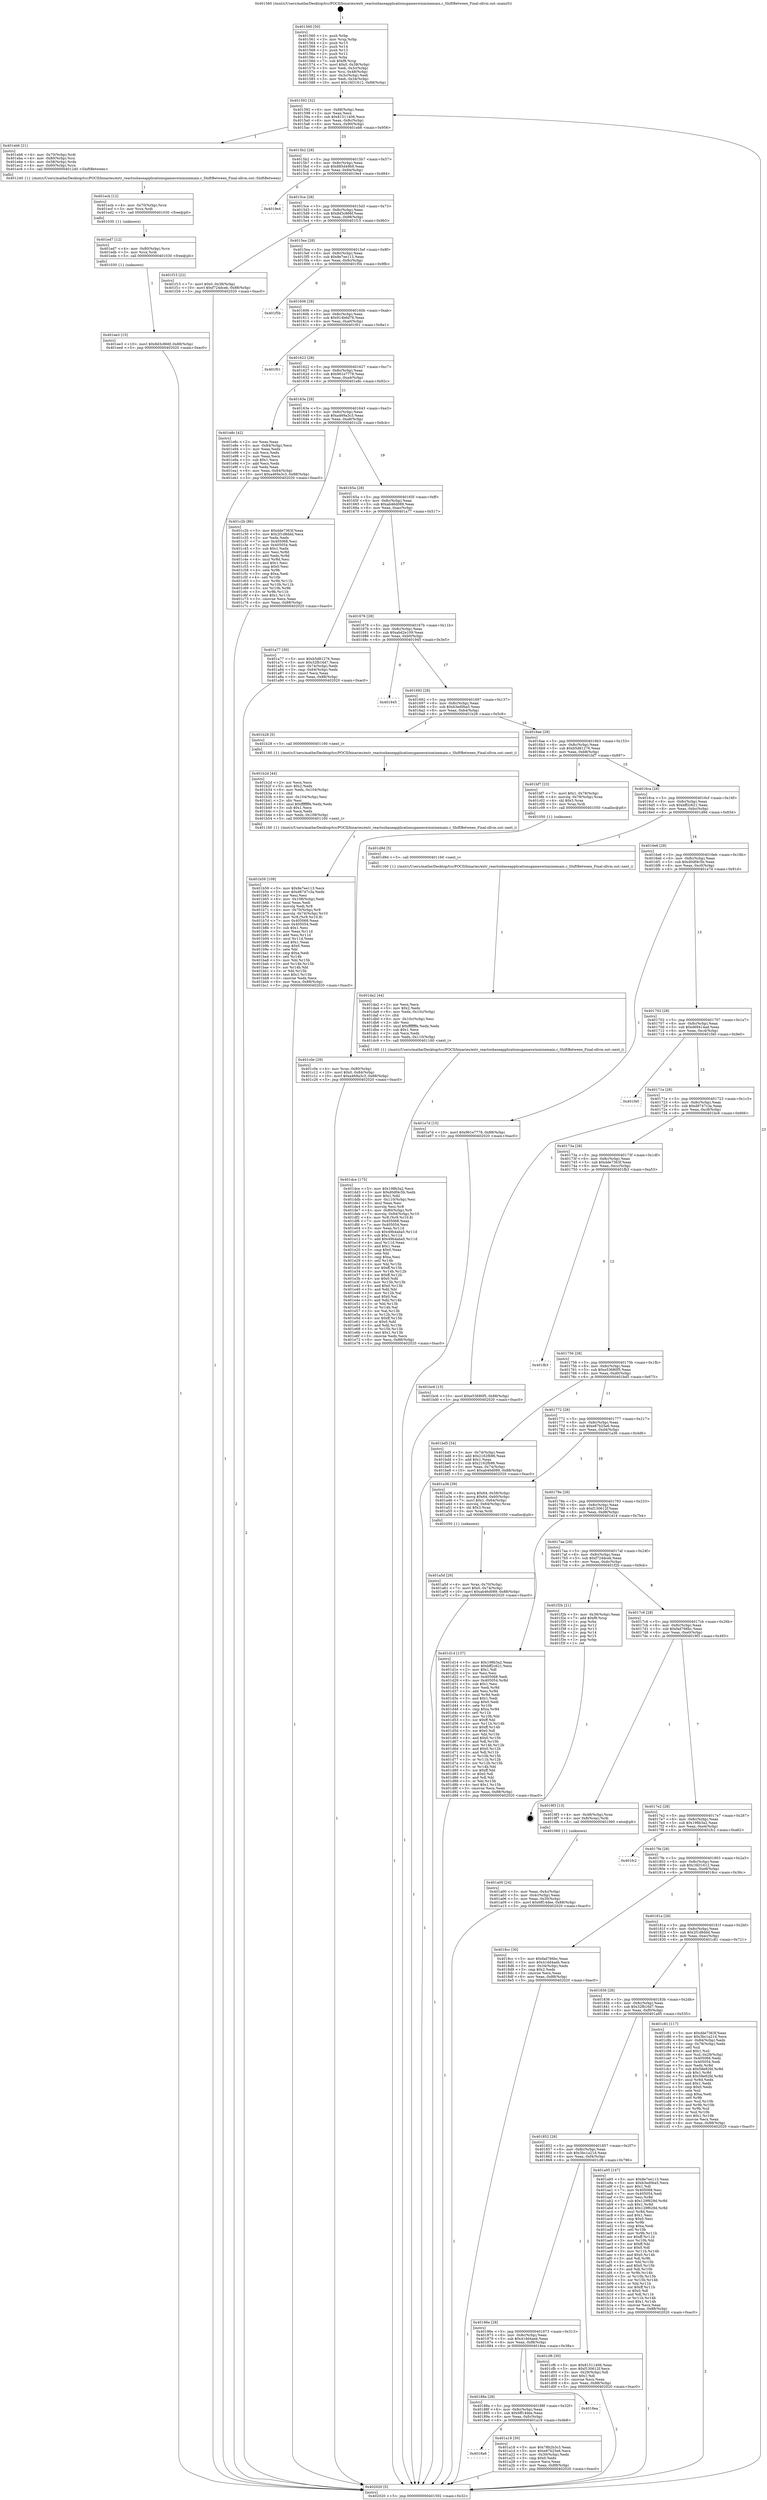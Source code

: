 digraph "0x401560" {
  label = "0x401560 (/mnt/c/Users/mathe/Desktop/tcc/POCII/binaries/extr_reactosbaseapplicationsgameswinminemain.c_ShiftBetween_Final-ollvm.out::main(0))"
  labelloc = "t"
  node[shape=record]

  Entry [label="",width=0.3,height=0.3,shape=circle,fillcolor=black,style=filled]
  "0x401592" [label="{
     0x401592 [32]\l
     | [instrs]\l
     &nbsp;&nbsp;0x401592 \<+6\>: mov -0x88(%rbp),%eax\l
     &nbsp;&nbsp;0x401598 \<+2\>: mov %eax,%ecx\l
     &nbsp;&nbsp;0x40159a \<+6\>: sub $0x81511406,%ecx\l
     &nbsp;&nbsp;0x4015a0 \<+6\>: mov %eax,-0x8c(%rbp)\l
     &nbsp;&nbsp;0x4015a6 \<+6\>: mov %ecx,-0x90(%rbp)\l
     &nbsp;&nbsp;0x4015ac \<+6\>: je 0000000000401eb6 \<main+0x956\>\l
  }"]
  "0x401eb6" [label="{
     0x401eb6 [21]\l
     | [instrs]\l
     &nbsp;&nbsp;0x401eb6 \<+4\>: mov -0x70(%rbp),%rdi\l
     &nbsp;&nbsp;0x401eba \<+4\>: mov -0x80(%rbp),%rsi\l
     &nbsp;&nbsp;0x401ebe \<+4\>: mov -0x58(%rbp),%rdx\l
     &nbsp;&nbsp;0x401ec2 \<+4\>: mov -0x60(%rbp),%rcx\l
     &nbsp;&nbsp;0x401ec6 \<+5\>: call 0000000000401240 \<ShiftBetween\>\l
     | [calls]\l
     &nbsp;&nbsp;0x401240 \{1\} (/mnt/c/Users/mathe/Desktop/tcc/POCII/binaries/extr_reactosbaseapplicationsgameswinminemain.c_ShiftBetween_Final-ollvm.out::ShiftBetween)\l
  }"]
  "0x4015b2" [label="{
     0x4015b2 [28]\l
     | [instrs]\l
     &nbsp;&nbsp;0x4015b2 \<+5\>: jmp 00000000004015b7 \<main+0x57\>\l
     &nbsp;&nbsp;0x4015b7 \<+6\>: mov -0x8c(%rbp),%eax\l
     &nbsp;&nbsp;0x4015bd \<+5\>: sub $0x885d49b9,%eax\l
     &nbsp;&nbsp;0x4015c2 \<+6\>: mov %eax,-0x94(%rbp)\l
     &nbsp;&nbsp;0x4015c8 \<+6\>: je 00000000004019e4 \<main+0x484\>\l
  }"]
  Exit [label="",width=0.3,height=0.3,shape=circle,fillcolor=black,style=filled,peripheries=2]
  "0x4019e4" [label="{
     0x4019e4\l
  }", style=dashed]
  "0x4015ce" [label="{
     0x4015ce [28]\l
     | [instrs]\l
     &nbsp;&nbsp;0x4015ce \<+5\>: jmp 00000000004015d3 \<main+0x73\>\l
     &nbsp;&nbsp;0x4015d3 \<+6\>: mov -0x8c(%rbp),%eax\l
     &nbsp;&nbsp;0x4015d9 \<+5\>: sub $0x8d3c866f,%eax\l
     &nbsp;&nbsp;0x4015de \<+6\>: mov %eax,-0x98(%rbp)\l
     &nbsp;&nbsp;0x4015e4 \<+6\>: je 0000000000401f15 \<main+0x9b5\>\l
  }"]
  "0x401ee3" [label="{
     0x401ee3 [15]\l
     | [instrs]\l
     &nbsp;&nbsp;0x401ee3 \<+10\>: movl $0x8d3c866f,-0x88(%rbp)\l
     &nbsp;&nbsp;0x401eed \<+5\>: jmp 0000000000402020 \<main+0xac0\>\l
  }"]
  "0x401f15" [label="{
     0x401f15 [22]\l
     | [instrs]\l
     &nbsp;&nbsp;0x401f15 \<+7\>: movl $0x0,-0x38(%rbp)\l
     &nbsp;&nbsp;0x401f1c \<+10\>: movl $0xf724dceb,-0x88(%rbp)\l
     &nbsp;&nbsp;0x401f26 \<+5\>: jmp 0000000000402020 \<main+0xac0\>\l
  }"]
  "0x4015ea" [label="{
     0x4015ea [28]\l
     | [instrs]\l
     &nbsp;&nbsp;0x4015ea \<+5\>: jmp 00000000004015ef \<main+0x8f\>\l
     &nbsp;&nbsp;0x4015ef \<+6\>: mov -0x8c(%rbp),%eax\l
     &nbsp;&nbsp;0x4015f5 \<+5\>: sub $0x8e7ee113,%eax\l
     &nbsp;&nbsp;0x4015fa \<+6\>: mov %eax,-0x9c(%rbp)\l
     &nbsp;&nbsp;0x401600 \<+6\>: je 0000000000401f5b \<main+0x9fb\>\l
  }"]
  "0x401ed7" [label="{
     0x401ed7 [12]\l
     | [instrs]\l
     &nbsp;&nbsp;0x401ed7 \<+4\>: mov -0x80(%rbp),%rcx\l
     &nbsp;&nbsp;0x401edb \<+3\>: mov %rcx,%rdi\l
     &nbsp;&nbsp;0x401ede \<+5\>: call 0000000000401030 \<free@plt\>\l
     | [calls]\l
     &nbsp;&nbsp;0x401030 \{1\} (unknown)\l
  }"]
  "0x401f5b" [label="{
     0x401f5b\l
  }", style=dashed]
  "0x401606" [label="{
     0x401606 [28]\l
     | [instrs]\l
     &nbsp;&nbsp;0x401606 \<+5\>: jmp 000000000040160b \<main+0xab\>\l
     &nbsp;&nbsp;0x40160b \<+6\>: mov -0x8c(%rbp),%eax\l
     &nbsp;&nbsp;0x401611 \<+5\>: sub $0x914b6d76,%eax\l
     &nbsp;&nbsp;0x401616 \<+6\>: mov %eax,-0xa0(%rbp)\l
     &nbsp;&nbsp;0x40161c \<+6\>: je 0000000000401f01 \<main+0x9a1\>\l
  }"]
  "0x401ecb" [label="{
     0x401ecb [12]\l
     | [instrs]\l
     &nbsp;&nbsp;0x401ecb \<+4\>: mov -0x70(%rbp),%rcx\l
     &nbsp;&nbsp;0x401ecf \<+3\>: mov %rcx,%rdi\l
     &nbsp;&nbsp;0x401ed2 \<+5\>: call 0000000000401030 \<free@plt\>\l
     | [calls]\l
     &nbsp;&nbsp;0x401030 \{1\} (unknown)\l
  }"]
  "0x401f01" [label="{
     0x401f01\l
  }", style=dashed]
  "0x401622" [label="{
     0x401622 [28]\l
     | [instrs]\l
     &nbsp;&nbsp;0x401622 \<+5\>: jmp 0000000000401627 \<main+0xc7\>\l
     &nbsp;&nbsp;0x401627 \<+6\>: mov -0x8c(%rbp),%eax\l
     &nbsp;&nbsp;0x40162d \<+5\>: sub $0x961e7778,%eax\l
     &nbsp;&nbsp;0x401632 \<+6\>: mov %eax,-0xa4(%rbp)\l
     &nbsp;&nbsp;0x401638 \<+6\>: je 0000000000401e8c \<main+0x92c\>\l
  }"]
  "0x401dce" [label="{
     0x401dce [175]\l
     | [instrs]\l
     &nbsp;&nbsp;0x401dce \<+5\>: mov $0x198b3a2,%ecx\l
     &nbsp;&nbsp;0x401dd3 \<+5\>: mov $0xd0df4c5b,%edx\l
     &nbsp;&nbsp;0x401dd8 \<+3\>: mov $0x1,%dil\l
     &nbsp;&nbsp;0x401ddb \<+6\>: mov -0x110(%rbp),%esi\l
     &nbsp;&nbsp;0x401de1 \<+3\>: imul %eax,%esi\l
     &nbsp;&nbsp;0x401de4 \<+3\>: movslq %esi,%r8\l
     &nbsp;&nbsp;0x401de7 \<+4\>: mov -0x80(%rbp),%r9\l
     &nbsp;&nbsp;0x401deb \<+7\>: movslq -0x84(%rbp),%r10\l
     &nbsp;&nbsp;0x401df2 \<+4\>: mov %r8,(%r9,%r10,8)\l
     &nbsp;&nbsp;0x401df6 \<+7\>: mov 0x405068,%eax\l
     &nbsp;&nbsp;0x401dfd \<+7\>: mov 0x405054,%esi\l
     &nbsp;&nbsp;0x401e04 \<+3\>: mov %eax,%r11d\l
     &nbsp;&nbsp;0x401e07 \<+7\>: sub $0x49b4aba5,%r11d\l
     &nbsp;&nbsp;0x401e0e \<+4\>: sub $0x1,%r11d\l
     &nbsp;&nbsp;0x401e12 \<+7\>: add $0x49b4aba5,%r11d\l
     &nbsp;&nbsp;0x401e19 \<+4\>: imul %r11d,%eax\l
     &nbsp;&nbsp;0x401e1d \<+3\>: and $0x1,%eax\l
     &nbsp;&nbsp;0x401e20 \<+3\>: cmp $0x0,%eax\l
     &nbsp;&nbsp;0x401e23 \<+3\>: sete %bl\l
     &nbsp;&nbsp;0x401e26 \<+3\>: cmp $0xa,%esi\l
     &nbsp;&nbsp;0x401e29 \<+4\>: setl %r14b\l
     &nbsp;&nbsp;0x401e2d \<+3\>: mov %bl,%r15b\l
     &nbsp;&nbsp;0x401e30 \<+4\>: xor $0xff,%r15b\l
     &nbsp;&nbsp;0x401e34 \<+3\>: mov %r14b,%r12b\l
     &nbsp;&nbsp;0x401e37 \<+4\>: xor $0xff,%r12b\l
     &nbsp;&nbsp;0x401e3b \<+4\>: xor $0x0,%dil\l
     &nbsp;&nbsp;0x401e3f \<+3\>: mov %r15b,%r13b\l
     &nbsp;&nbsp;0x401e42 \<+4\>: and $0x0,%r13b\l
     &nbsp;&nbsp;0x401e46 \<+3\>: and %dil,%bl\l
     &nbsp;&nbsp;0x401e49 \<+3\>: mov %r12b,%al\l
     &nbsp;&nbsp;0x401e4c \<+2\>: and $0x0,%al\l
     &nbsp;&nbsp;0x401e4e \<+3\>: and %dil,%r14b\l
     &nbsp;&nbsp;0x401e51 \<+3\>: or %bl,%r13b\l
     &nbsp;&nbsp;0x401e54 \<+3\>: or %r14b,%al\l
     &nbsp;&nbsp;0x401e57 \<+3\>: xor %al,%r13b\l
     &nbsp;&nbsp;0x401e5a \<+3\>: or %r12b,%r15b\l
     &nbsp;&nbsp;0x401e5d \<+4\>: xor $0xff,%r15b\l
     &nbsp;&nbsp;0x401e61 \<+4\>: or $0x0,%dil\l
     &nbsp;&nbsp;0x401e65 \<+3\>: and %dil,%r15b\l
     &nbsp;&nbsp;0x401e68 \<+3\>: or %r15b,%r13b\l
     &nbsp;&nbsp;0x401e6b \<+4\>: test $0x1,%r13b\l
     &nbsp;&nbsp;0x401e6f \<+3\>: cmovne %edx,%ecx\l
     &nbsp;&nbsp;0x401e72 \<+6\>: mov %ecx,-0x88(%rbp)\l
     &nbsp;&nbsp;0x401e78 \<+5\>: jmp 0000000000402020 \<main+0xac0\>\l
  }"]
  "0x401e8c" [label="{
     0x401e8c [42]\l
     | [instrs]\l
     &nbsp;&nbsp;0x401e8c \<+2\>: xor %eax,%eax\l
     &nbsp;&nbsp;0x401e8e \<+6\>: mov -0x84(%rbp),%ecx\l
     &nbsp;&nbsp;0x401e94 \<+2\>: mov %eax,%edx\l
     &nbsp;&nbsp;0x401e96 \<+2\>: sub %ecx,%edx\l
     &nbsp;&nbsp;0x401e98 \<+2\>: mov %eax,%ecx\l
     &nbsp;&nbsp;0x401e9a \<+3\>: sub $0x1,%ecx\l
     &nbsp;&nbsp;0x401e9d \<+2\>: add %ecx,%edx\l
     &nbsp;&nbsp;0x401e9f \<+2\>: sub %edx,%eax\l
     &nbsp;&nbsp;0x401ea1 \<+6\>: mov %eax,-0x84(%rbp)\l
     &nbsp;&nbsp;0x401ea7 \<+10\>: movl $0xa469a3c3,-0x88(%rbp)\l
     &nbsp;&nbsp;0x401eb1 \<+5\>: jmp 0000000000402020 \<main+0xac0\>\l
  }"]
  "0x40163e" [label="{
     0x40163e [28]\l
     | [instrs]\l
     &nbsp;&nbsp;0x40163e \<+5\>: jmp 0000000000401643 \<main+0xe3\>\l
     &nbsp;&nbsp;0x401643 \<+6\>: mov -0x8c(%rbp),%eax\l
     &nbsp;&nbsp;0x401649 \<+5\>: sub $0xa469a3c3,%eax\l
     &nbsp;&nbsp;0x40164e \<+6\>: mov %eax,-0xa8(%rbp)\l
     &nbsp;&nbsp;0x401654 \<+6\>: je 0000000000401c2b \<main+0x6cb\>\l
  }"]
  "0x401da2" [label="{
     0x401da2 [44]\l
     | [instrs]\l
     &nbsp;&nbsp;0x401da2 \<+2\>: xor %ecx,%ecx\l
     &nbsp;&nbsp;0x401da4 \<+5\>: mov $0x2,%edx\l
     &nbsp;&nbsp;0x401da9 \<+6\>: mov %edx,-0x10c(%rbp)\l
     &nbsp;&nbsp;0x401daf \<+1\>: cltd\l
     &nbsp;&nbsp;0x401db0 \<+6\>: mov -0x10c(%rbp),%esi\l
     &nbsp;&nbsp;0x401db6 \<+2\>: idiv %esi\l
     &nbsp;&nbsp;0x401db8 \<+6\>: imul $0xfffffffe,%edx,%edx\l
     &nbsp;&nbsp;0x401dbe \<+3\>: sub $0x1,%ecx\l
     &nbsp;&nbsp;0x401dc1 \<+2\>: sub %ecx,%edx\l
     &nbsp;&nbsp;0x401dc3 \<+6\>: mov %edx,-0x110(%rbp)\l
     &nbsp;&nbsp;0x401dc9 \<+5\>: call 0000000000401160 \<next_i\>\l
     | [calls]\l
     &nbsp;&nbsp;0x401160 \{1\} (/mnt/c/Users/mathe/Desktop/tcc/POCII/binaries/extr_reactosbaseapplicationsgameswinminemain.c_ShiftBetween_Final-ollvm.out::next_i)\l
  }"]
  "0x401c2b" [label="{
     0x401c2b [86]\l
     | [instrs]\l
     &nbsp;&nbsp;0x401c2b \<+5\>: mov $0xdde7363f,%eax\l
     &nbsp;&nbsp;0x401c30 \<+5\>: mov $0x2f1d8ddd,%ecx\l
     &nbsp;&nbsp;0x401c35 \<+2\>: xor %edx,%edx\l
     &nbsp;&nbsp;0x401c37 \<+7\>: mov 0x405068,%esi\l
     &nbsp;&nbsp;0x401c3e \<+7\>: mov 0x405054,%edi\l
     &nbsp;&nbsp;0x401c45 \<+3\>: sub $0x1,%edx\l
     &nbsp;&nbsp;0x401c48 \<+3\>: mov %esi,%r8d\l
     &nbsp;&nbsp;0x401c4b \<+3\>: add %edx,%r8d\l
     &nbsp;&nbsp;0x401c4e \<+4\>: imul %r8d,%esi\l
     &nbsp;&nbsp;0x401c52 \<+3\>: and $0x1,%esi\l
     &nbsp;&nbsp;0x401c55 \<+3\>: cmp $0x0,%esi\l
     &nbsp;&nbsp;0x401c58 \<+4\>: sete %r9b\l
     &nbsp;&nbsp;0x401c5c \<+3\>: cmp $0xa,%edi\l
     &nbsp;&nbsp;0x401c5f \<+4\>: setl %r10b\l
     &nbsp;&nbsp;0x401c63 \<+3\>: mov %r9b,%r11b\l
     &nbsp;&nbsp;0x401c66 \<+3\>: and %r10b,%r11b\l
     &nbsp;&nbsp;0x401c69 \<+3\>: xor %r10b,%r9b\l
     &nbsp;&nbsp;0x401c6c \<+3\>: or %r9b,%r11b\l
     &nbsp;&nbsp;0x401c6f \<+4\>: test $0x1,%r11b\l
     &nbsp;&nbsp;0x401c73 \<+3\>: cmovne %ecx,%eax\l
     &nbsp;&nbsp;0x401c76 \<+6\>: mov %eax,-0x88(%rbp)\l
     &nbsp;&nbsp;0x401c7c \<+5\>: jmp 0000000000402020 \<main+0xac0\>\l
  }"]
  "0x40165a" [label="{
     0x40165a [28]\l
     | [instrs]\l
     &nbsp;&nbsp;0x40165a \<+5\>: jmp 000000000040165f \<main+0xff\>\l
     &nbsp;&nbsp;0x40165f \<+6\>: mov -0x8c(%rbp),%eax\l
     &nbsp;&nbsp;0x401665 \<+5\>: sub $0xab46d089,%eax\l
     &nbsp;&nbsp;0x40166a \<+6\>: mov %eax,-0xac(%rbp)\l
     &nbsp;&nbsp;0x401670 \<+6\>: je 0000000000401a77 \<main+0x517\>\l
  }"]
  "0x401c0e" [label="{
     0x401c0e [29]\l
     | [instrs]\l
     &nbsp;&nbsp;0x401c0e \<+4\>: mov %rax,-0x80(%rbp)\l
     &nbsp;&nbsp;0x401c12 \<+10\>: movl $0x0,-0x84(%rbp)\l
     &nbsp;&nbsp;0x401c1c \<+10\>: movl $0xa469a3c3,-0x88(%rbp)\l
     &nbsp;&nbsp;0x401c26 \<+5\>: jmp 0000000000402020 \<main+0xac0\>\l
  }"]
  "0x401a77" [label="{
     0x401a77 [30]\l
     | [instrs]\l
     &nbsp;&nbsp;0x401a77 \<+5\>: mov $0xb5d81276,%eax\l
     &nbsp;&nbsp;0x401a7c \<+5\>: mov $0x32fb16d7,%ecx\l
     &nbsp;&nbsp;0x401a81 \<+3\>: mov -0x74(%rbp),%edx\l
     &nbsp;&nbsp;0x401a84 \<+3\>: cmp -0x64(%rbp),%edx\l
     &nbsp;&nbsp;0x401a87 \<+3\>: cmovl %ecx,%eax\l
     &nbsp;&nbsp;0x401a8a \<+6\>: mov %eax,-0x88(%rbp)\l
     &nbsp;&nbsp;0x401a90 \<+5\>: jmp 0000000000402020 \<main+0xac0\>\l
  }"]
  "0x401676" [label="{
     0x401676 [28]\l
     | [instrs]\l
     &nbsp;&nbsp;0x401676 \<+5\>: jmp 000000000040167b \<main+0x11b\>\l
     &nbsp;&nbsp;0x40167b \<+6\>: mov -0x8c(%rbp),%eax\l
     &nbsp;&nbsp;0x401681 \<+5\>: sub $0xabd2e109,%eax\l
     &nbsp;&nbsp;0x401686 \<+6\>: mov %eax,-0xb0(%rbp)\l
     &nbsp;&nbsp;0x40168c \<+6\>: je 0000000000401945 \<main+0x3e5\>\l
  }"]
  "0x401b59" [label="{
     0x401b59 [109]\l
     | [instrs]\l
     &nbsp;&nbsp;0x401b59 \<+5\>: mov $0x8e7ee113,%ecx\l
     &nbsp;&nbsp;0x401b5e \<+5\>: mov $0xd8747c3a,%edx\l
     &nbsp;&nbsp;0x401b63 \<+2\>: xor %esi,%esi\l
     &nbsp;&nbsp;0x401b65 \<+6\>: mov -0x108(%rbp),%edi\l
     &nbsp;&nbsp;0x401b6b \<+3\>: imul %eax,%edi\l
     &nbsp;&nbsp;0x401b6e \<+3\>: movslq %edi,%r8\l
     &nbsp;&nbsp;0x401b71 \<+4\>: mov -0x70(%rbp),%r9\l
     &nbsp;&nbsp;0x401b75 \<+4\>: movslq -0x74(%rbp),%r10\l
     &nbsp;&nbsp;0x401b79 \<+4\>: mov %r8,(%r9,%r10,8)\l
     &nbsp;&nbsp;0x401b7d \<+7\>: mov 0x405068,%eax\l
     &nbsp;&nbsp;0x401b84 \<+7\>: mov 0x405054,%edi\l
     &nbsp;&nbsp;0x401b8b \<+3\>: sub $0x1,%esi\l
     &nbsp;&nbsp;0x401b8e \<+3\>: mov %eax,%r11d\l
     &nbsp;&nbsp;0x401b91 \<+3\>: add %esi,%r11d\l
     &nbsp;&nbsp;0x401b94 \<+4\>: imul %r11d,%eax\l
     &nbsp;&nbsp;0x401b98 \<+3\>: and $0x1,%eax\l
     &nbsp;&nbsp;0x401b9b \<+3\>: cmp $0x0,%eax\l
     &nbsp;&nbsp;0x401b9e \<+3\>: sete %bl\l
     &nbsp;&nbsp;0x401ba1 \<+3\>: cmp $0xa,%edi\l
     &nbsp;&nbsp;0x401ba4 \<+4\>: setl %r14b\l
     &nbsp;&nbsp;0x401ba8 \<+3\>: mov %bl,%r15b\l
     &nbsp;&nbsp;0x401bab \<+3\>: and %r14b,%r15b\l
     &nbsp;&nbsp;0x401bae \<+3\>: xor %r14b,%bl\l
     &nbsp;&nbsp;0x401bb1 \<+3\>: or %bl,%r15b\l
     &nbsp;&nbsp;0x401bb4 \<+4\>: test $0x1,%r15b\l
     &nbsp;&nbsp;0x401bb8 \<+3\>: cmovne %edx,%ecx\l
     &nbsp;&nbsp;0x401bbb \<+6\>: mov %ecx,-0x88(%rbp)\l
     &nbsp;&nbsp;0x401bc1 \<+5\>: jmp 0000000000402020 \<main+0xac0\>\l
  }"]
  "0x401945" [label="{
     0x401945\l
  }", style=dashed]
  "0x401692" [label="{
     0x401692 [28]\l
     | [instrs]\l
     &nbsp;&nbsp;0x401692 \<+5\>: jmp 0000000000401697 \<main+0x137\>\l
     &nbsp;&nbsp;0x401697 \<+6\>: mov -0x8c(%rbp),%eax\l
     &nbsp;&nbsp;0x40169d \<+5\>: sub $0xb3ed0ba5,%eax\l
     &nbsp;&nbsp;0x4016a2 \<+6\>: mov %eax,-0xb4(%rbp)\l
     &nbsp;&nbsp;0x4016a8 \<+6\>: je 0000000000401b28 \<main+0x5c8\>\l
  }"]
  "0x401b2d" [label="{
     0x401b2d [44]\l
     | [instrs]\l
     &nbsp;&nbsp;0x401b2d \<+2\>: xor %ecx,%ecx\l
     &nbsp;&nbsp;0x401b2f \<+5\>: mov $0x2,%edx\l
     &nbsp;&nbsp;0x401b34 \<+6\>: mov %edx,-0x104(%rbp)\l
     &nbsp;&nbsp;0x401b3a \<+1\>: cltd\l
     &nbsp;&nbsp;0x401b3b \<+6\>: mov -0x104(%rbp),%esi\l
     &nbsp;&nbsp;0x401b41 \<+2\>: idiv %esi\l
     &nbsp;&nbsp;0x401b43 \<+6\>: imul $0xfffffffe,%edx,%edx\l
     &nbsp;&nbsp;0x401b49 \<+3\>: sub $0x1,%ecx\l
     &nbsp;&nbsp;0x401b4c \<+2\>: sub %ecx,%edx\l
     &nbsp;&nbsp;0x401b4e \<+6\>: mov %edx,-0x108(%rbp)\l
     &nbsp;&nbsp;0x401b54 \<+5\>: call 0000000000401160 \<next_i\>\l
     | [calls]\l
     &nbsp;&nbsp;0x401160 \{1\} (/mnt/c/Users/mathe/Desktop/tcc/POCII/binaries/extr_reactosbaseapplicationsgameswinminemain.c_ShiftBetween_Final-ollvm.out::next_i)\l
  }"]
  "0x401b28" [label="{
     0x401b28 [5]\l
     | [instrs]\l
     &nbsp;&nbsp;0x401b28 \<+5\>: call 0000000000401160 \<next_i\>\l
     | [calls]\l
     &nbsp;&nbsp;0x401160 \{1\} (/mnt/c/Users/mathe/Desktop/tcc/POCII/binaries/extr_reactosbaseapplicationsgameswinminemain.c_ShiftBetween_Final-ollvm.out::next_i)\l
  }"]
  "0x4016ae" [label="{
     0x4016ae [28]\l
     | [instrs]\l
     &nbsp;&nbsp;0x4016ae \<+5\>: jmp 00000000004016b3 \<main+0x153\>\l
     &nbsp;&nbsp;0x4016b3 \<+6\>: mov -0x8c(%rbp),%eax\l
     &nbsp;&nbsp;0x4016b9 \<+5\>: sub $0xb5d81276,%eax\l
     &nbsp;&nbsp;0x4016be \<+6\>: mov %eax,-0xb8(%rbp)\l
     &nbsp;&nbsp;0x4016c4 \<+6\>: je 0000000000401bf7 \<main+0x697\>\l
  }"]
  "0x401a5d" [label="{
     0x401a5d [26]\l
     | [instrs]\l
     &nbsp;&nbsp;0x401a5d \<+4\>: mov %rax,-0x70(%rbp)\l
     &nbsp;&nbsp;0x401a61 \<+7\>: movl $0x0,-0x74(%rbp)\l
     &nbsp;&nbsp;0x401a68 \<+10\>: movl $0xab46d089,-0x88(%rbp)\l
     &nbsp;&nbsp;0x401a72 \<+5\>: jmp 0000000000402020 \<main+0xac0\>\l
  }"]
  "0x401bf7" [label="{
     0x401bf7 [23]\l
     | [instrs]\l
     &nbsp;&nbsp;0x401bf7 \<+7\>: movl $0x1,-0x78(%rbp)\l
     &nbsp;&nbsp;0x401bfe \<+4\>: movslq -0x78(%rbp),%rax\l
     &nbsp;&nbsp;0x401c02 \<+4\>: shl $0x3,%rax\l
     &nbsp;&nbsp;0x401c06 \<+3\>: mov %rax,%rdi\l
     &nbsp;&nbsp;0x401c09 \<+5\>: call 0000000000401050 \<malloc@plt\>\l
     | [calls]\l
     &nbsp;&nbsp;0x401050 \{1\} (unknown)\l
  }"]
  "0x4016ca" [label="{
     0x4016ca [28]\l
     | [instrs]\l
     &nbsp;&nbsp;0x4016ca \<+5\>: jmp 00000000004016cf \<main+0x16f\>\l
     &nbsp;&nbsp;0x4016cf \<+6\>: mov -0x8c(%rbp),%eax\l
     &nbsp;&nbsp;0x4016d5 \<+5\>: sub $0xbff2c621,%eax\l
     &nbsp;&nbsp;0x4016da \<+6\>: mov %eax,-0xbc(%rbp)\l
     &nbsp;&nbsp;0x4016e0 \<+6\>: je 0000000000401d9d \<main+0x83d\>\l
  }"]
  "0x4018a6" [label="{
     0x4018a6\l
  }", style=dashed]
  "0x401d9d" [label="{
     0x401d9d [5]\l
     | [instrs]\l
     &nbsp;&nbsp;0x401d9d \<+5\>: call 0000000000401160 \<next_i\>\l
     | [calls]\l
     &nbsp;&nbsp;0x401160 \{1\} (/mnt/c/Users/mathe/Desktop/tcc/POCII/binaries/extr_reactosbaseapplicationsgameswinminemain.c_ShiftBetween_Final-ollvm.out::next_i)\l
  }"]
  "0x4016e6" [label="{
     0x4016e6 [28]\l
     | [instrs]\l
     &nbsp;&nbsp;0x4016e6 \<+5\>: jmp 00000000004016eb \<main+0x18b\>\l
     &nbsp;&nbsp;0x4016eb \<+6\>: mov -0x8c(%rbp),%eax\l
     &nbsp;&nbsp;0x4016f1 \<+5\>: sub $0xd0df4c5b,%eax\l
     &nbsp;&nbsp;0x4016f6 \<+6\>: mov %eax,-0xc0(%rbp)\l
     &nbsp;&nbsp;0x4016fc \<+6\>: je 0000000000401e7d \<main+0x91d\>\l
  }"]
  "0x401a18" [label="{
     0x401a18 [30]\l
     | [instrs]\l
     &nbsp;&nbsp;0x401a18 \<+5\>: mov $0x78b2b3c3,%eax\l
     &nbsp;&nbsp;0x401a1d \<+5\>: mov $0xe87b25e6,%ecx\l
     &nbsp;&nbsp;0x401a22 \<+3\>: mov -0x30(%rbp),%edx\l
     &nbsp;&nbsp;0x401a25 \<+3\>: cmp $0x0,%edx\l
     &nbsp;&nbsp;0x401a28 \<+3\>: cmove %ecx,%eax\l
     &nbsp;&nbsp;0x401a2b \<+6\>: mov %eax,-0x88(%rbp)\l
     &nbsp;&nbsp;0x401a31 \<+5\>: jmp 0000000000402020 \<main+0xac0\>\l
  }"]
  "0x401e7d" [label="{
     0x401e7d [15]\l
     | [instrs]\l
     &nbsp;&nbsp;0x401e7d \<+10\>: movl $0x961e7778,-0x88(%rbp)\l
     &nbsp;&nbsp;0x401e87 \<+5\>: jmp 0000000000402020 \<main+0xac0\>\l
  }"]
  "0x401702" [label="{
     0x401702 [28]\l
     | [instrs]\l
     &nbsp;&nbsp;0x401702 \<+5\>: jmp 0000000000401707 \<main+0x1a7\>\l
     &nbsp;&nbsp;0x401707 \<+6\>: mov -0x8c(%rbp),%eax\l
     &nbsp;&nbsp;0x40170d \<+5\>: sub $0xd69414ad,%eax\l
     &nbsp;&nbsp;0x401712 \<+6\>: mov %eax,-0xc4(%rbp)\l
     &nbsp;&nbsp;0x401718 \<+6\>: je 0000000000401f40 \<main+0x9e0\>\l
  }"]
  "0x40188a" [label="{
     0x40188a [28]\l
     | [instrs]\l
     &nbsp;&nbsp;0x40188a \<+5\>: jmp 000000000040188f \<main+0x32f\>\l
     &nbsp;&nbsp;0x40188f \<+6\>: mov -0x8c(%rbp),%eax\l
     &nbsp;&nbsp;0x401895 \<+5\>: sub $0x6ff14dee,%eax\l
     &nbsp;&nbsp;0x40189a \<+6\>: mov %eax,-0xfc(%rbp)\l
     &nbsp;&nbsp;0x4018a0 \<+6\>: je 0000000000401a18 \<main+0x4b8\>\l
  }"]
  "0x401f40" [label="{
     0x401f40\l
  }", style=dashed]
  "0x40171e" [label="{
     0x40171e [28]\l
     | [instrs]\l
     &nbsp;&nbsp;0x40171e \<+5\>: jmp 0000000000401723 \<main+0x1c3\>\l
     &nbsp;&nbsp;0x401723 \<+6\>: mov -0x8c(%rbp),%eax\l
     &nbsp;&nbsp;0x401729 \<+5\>: sub $0xd8747c3a,%eax\l
     &nbsp;&nbsp;0x40172e \<+6\>: mov %eax,-0xc8(%rbp)\l
     &nbsp;&nbsp;0x401734 \<+6\>: je 0000000000401bc6 \<main+0x666\>\l
  }"]
  "0x4018ea" [label="{
     0x4018ea\l
  }", style=dashed]
  "0x401bc6" [label="{
     0x401bc6 [15]\l
     | [instrs]\l
     &nbsp;&nbsp;0x401bc6 \<+10\>: movl $0xe53680f5,-0x88(%rbp)\l
     &nbsp;&nbsp;0x401bd0 \<+5\>: jmp 0000000000402020 \<main+0xac0\>\l
  }"]
  "0x40173a" [label="{
     0x40173a [28]\l
     | [instrs]\l
     &nbsp;&nbsp;0x40173a \<+5\>: jmp 000000000040173f \<main+0x1df\>\l
     &nbsp;&nbsp;0x40173f \<+6\>: mov -0x8c(%rbp),%eax\l
     &nbsp;&nbsp;0x401745 \<+5\>: sub $0xdde7363f,%eax\l
     &nbsp;&nbsp;0x40174a \<+6\>: mov %eax,-0xcc(%rbp)\l
     &nbsp;&nbsp;0x401750 \<+6\>: je 0000000000401fb3 \<main+0xa53\>\l
  }"]
  "0x40186e" [label="{
     0x40186e [28]\l
     | [instrs]\l
     &nbsp;&nbsp;0x40186e \<+5\>: jmp 0000000000401873 \<main+0x313\>\l
     &nbsp;&nbsp;0x401873 \<+6\>: mov -0x8c(%rbp),%eax\l
     &nbsp;&nbsp;0x401879 \<+5\>: sub $0x41dd4aeb,%eax\l
     &nbsp;&nbsp;0x40187e \<+6\>: mov %eax,-0xf8(%rbp)\l
     &nbsp;&nbsp;0x401884 \<+6\>: je 00000000004018ea \<main+0x38a\>\l
  }"]
  "0x401fb3" [label="{
     0x401fb3\l
  }", style=dashed]
  "0x401756" [label="{
     0x401756 [28]\l
     | [instrs]\l
     &nbsp;&nbsp;0x401756 \<+5\>: jmp 000000000040175b \<main+0x1fb\>\l
     &nbsp;&nbsp;0x40175b \<+6\>: mov -0x8c(%rbp),%eax\l
     &nbsp;&nbsp;0x401761 \<+5\>: sub $0xe53680f5,%eax\l
     &nbsp;&nbsp;0x401766 \<+6\>: mov %eax,-0xd0(%rbp)\l
     &nbsp;&nbsp;0x40176c \<+6\>: je 0000000000401bd5 \<main+0x675\>\l
  }"]
  "0x401cf6" [label="{
     0x401cf6 [30]\l
     | [instrs]\l
     &nbsp;&nbsp;0x401cf6 \<+5\>: mov $0x81511406,%eax\l
     &nbsp;&nbsp;0x401cfb \<+5\>: mov $0xf130612f,%ecx\l
     &nbsp;&nbsp;0x401d00 \<+3\>: mov -0x29(%rbp),%dl\l
     &nbsp;&nbsp;0x401d03 \<+3\>: test $0x1,%dl\l
     &nbsp;&nbsp;0x401d06 \<+3\>: cmovne %ecx,%eax\l
     &nbsp;&nbsp;0x401d09 \<+6\>: mov %eax,-0x88(%rbp)\l
     &nbsp;&nbsp;0x401d0f \<+5\>: jmp 0000000000402020 \<main+0xac0\>\l
  }"]
  "0x401bd5" [label="{
     0x401bd5 [34]\l
     | [instrs]\l
     &nbsp;&nbsp;0x401bd5 \<+3\>: mov -0x74(%rbp),%eax\l
     &nbsp;&nbsp;0x401bd8 \<+5\>: add $0x2162fb96,%eax\l
     &nbsp;&nbsp;0x401bdd \<+3\>: add $0x1,%eax\l
     &nbsp;&nbsp;0x401be0 \<+5\>: sub $0x2162fb96,%eax\l
     &nbsp;&nbsp;0x401be5 \<+3\>: mov %eax,-0x74(%rbp)\l
     &nbsp;&nbsp;0x401be8 \<+10\>: movl $0xab46d089,-0x88(%rbp)\l
     &nbsp;&nbsp;0x401bf2 \<+5\>: jmp 0000000000402020 \<main+0xac0\>\l
  }"]
  "0x401772" [label="{
     0x401772 [28]\l
     | [instrs]\l
     &nbsp;&nbsp;0x401772 \<+5\>: jmp 0000000000401777 \<main+0x217\>\l
     &nbsp;&nbsp;0x401777 \<+6\>: mov -0x8c(%rbp),%eax\l
     &nbsp;&nbsp;0x40177d \<+5\>: sub $0xe87b25e6,%eax\l
     &nbsp;&nbsp;0x401782 \<+6\>: mov %eax,-0xd4(%rbp)\l
     &nbsp;&nbsp;0x401788 \<+6\>: je 0000000000401a36 \<main+0x4d6\>\l
  }"]
  "0x401852" [label="{
     0x401852 [28]\l
     | [instrs]\l
     &nbsp;&nbsp;0x401852 \<+5\>: jmp 0000000000401857 \<main+0x2f7\>\l
     &nbsp;&nbsp;0x401857 \<+6\>: mov -0x8c(%rbp),%eax\l
     &nbsp;&nbsp;0x40185d \<+5\>: sub $0x3bc1a21d,%eax\l
     &nbsp;&nbsp;0x401862 \<+6\>: mov %eax,-0xf4(%rbp)\l
     &nbsp;&nbsp;0x401868 \<+6\>: je 0000000000401cf6 \<main+0x796\>\l
  }"]
  "0x401a36" [label="{
     0x401a36 [39]\l
     | [instrs]\l
     &nbsp;&nbsp;0x401a36 \<+8\>: movq $0x64,-0x58(%rbp)\l
     &nbsp;&nbsp;0x401a3e \<+8\>: movq $0x64,-0x60(%rbp)\l
     &nbsp;&nbsp;0x401a46 \<+7\>: movl $0x1,-0x64(%rbp)\l
     &nbsp;&nbsp;0x401a4d \<+4\>: movslq -0x64(%rbp),%rax\l
     &nbsp;&nbsp;0x401a51 \<+4\>: shl $0x3,%rax\l
     &nbsp;&nbsp;0x401a55 \<+3\>: mov %rax,%rdi\l
     &nbsp;&nbsp;0x401a58 \<+5\>: call 0000000000401050 \<malloc@plt\>\l
     | [calls]\l
     &nbsp;&nbsp;0x401050 \{1\} (unknown)\l
  }"]
  "0x40178e" [label="{
     0x40178e [28]\l
     | [instrs]\l
     &nbsp;&nbsp;0x40178e \<+5\>: jmp 0000000000401793 \<main+0x233\>\l
     &nbsp;&nbsp;0x401793 \<+6\>: mov -0x8c(%rbp),%eax\l
     &nbsp;&nbsp;0x401799 \<+5\>: sub $0xf130612f,%eax\l
     &nbsp;&nbsp;0x40179e \<+6\>: mov %eax,-0xd8(%rbp)\l
     &nbsp;&nbsp;0x4017a4 \<+6\>: je 0000000000401d14 \<main+0x7b4\>\l
  }"]
  "0x401a95" [label="{
     0x401a95 [147]\l
     | [instrs]\l
     &nbsp;&nbsp;0x401a95 \<+5\>: mov $0x8e7ee113,%eax\l
     &nbsp;&nbsp;0x401a9a \<+5\>: mov $0xb3ed0ba5,%ecx\l
     &nbsp;&nbsp;0x401a9f \<+2\>: mov $0x1,%dl\l
     &nbsp;&nbsp;0x401aa1 \<+7\>: mov 0x405068,%esi\l
     &nbsp;&nbsp;0x401aa8 \<+7\>: mov 0x405054,%edi\l
     &nbsp;&nbsp;0x401aaf \<+3\>: mov %esi,%r8d\l
     &nbsp;&nbsp;0x401ab2 \<+7\>: sub $0x129f629d,%r8d\l
     &nbsp;&nbsp;0x401ab9 \<+4\>: sub $0x1,%r8d\l
     &nbsp;&nbsp;0x401abd \<+7\>: add $0x129f629d,%r8d\l
     &nbsp;&nbsp;0x401ac4 \<+4\>: imul %r8d,%esi\l
     &nbsp;&nbsp;0x401ac8 \<+3\>: and $0x1,%esi\l
     &nbsp;&nbsp;0x401acb \<+3\>: cmp $0x0,%esi\l
     &nbsp;&nbsp;0x401ace \<+4\>: sete %r9b\l
     &nbsp;&nbsp;0x401ad2 \<+3\>: cmp $0xa,%edi\l
     &nbsp;&nbsp;0x401ad5 \<+4\>: setl %r10b\l
     &nbsp;&nbsp;0x401ad9 \<+3\>: mov %r9b,%r11b\l
     &nbsp;&nbsp;0x401adc \<+4\>: xor $0xff,%r11b\l
     &nbsp;&nbsp;0x401ae0 \<+3\>: mov %r10b,%bl\l
     &nbsp;&nbsp;0x401ae3 \<+3\>: xor $0xff,%bl\l
     &nbsp;&nbsp;0x401ae6 \<+3\>: xor $0x0,%dl\l
     &nbsp;&nbsp;0x401ae9 \<+3\>: mov %r11b,%r14b\l
     &nbsp;&nbsp;0x401aec \<+4\>: and $0x0,%r14b\l
     &nbsp;&nbsp;0x401af0 \<+3\>: and %dl,%r9b\l
     &nbsp;&nbsp;0x401af3 \<+3\>: mov %bl,%r15b\l
     &nbsp;&nbsp;0x401af6 \<+4\>: and $0x0,%r15b\l
     &nbsp;&nbsp;0x401afa \<+3\>: and %dl,%r10b\l
     &nbsp;&nbsp;0x401afd \<+3\>: or %r9b,%r14b\l
     &nbsp;&nbsp;0x401b00 \<+3\>: or %r10b,%r15b\l
     &nbsp;&nbsp;0x401b03 \<+3\>: xor %r15b,%r14b\l
     &nbsp;&nbsp;0x401b06 \<+3\>: or %bl,%r11b\l
     &nbsp;&nbsp;0x401b09 \<+4\>: xor $0xff,%r11b\l
     &nbsp;&nbsp;0x401b0d \<+3\>: or $0x0,%dl\l
     &nbsp;&nbsp;0x401b10 \<+3\>: and %dl,%r11b\l
     &nbsp;&nbsp;0x401b13 \<+3\>: or %r11b,%r14b\l
     &nbsp;&nbsp;0x401b16 \<+4\>: test $0x1,%r14b\l
     &nbsp;&nbsp;0x401b1a \<+3\>: cmovne %ecx,%eax\l
     &nbsp;&nbsp;0x401b1d \<+6\>: mov %eax,-0x88(%rbp)\l
     &nbsp;&nbsp;0x401b23 \<+5\>: jmp 0000000000402020 \<main+0xac0\>\l
  }"]
  "0x401d14" [label="{
     0x401d14 [137]\l
     | [instrs]\l
     &nbsp;&nbsp;0x401d14 \<+5\>: mov $0x198b3a2,%eax\l
     &nbsp;&nbsp;0x401d19 \<+5\>: mov $0xbff2c621,%ecx\l
     &nbsp;&nbsp;0x401d1e \<+2\>: mov $0x1,%dl\l
     &nbsp;&nbsp;0x401d20 \<+2\>: xor %esi,%esi\l
     &nbsp;&nbsp;0x401d22 \<+7\>: mov 0x405068,%edi\l
     &nbsp;&nbsp;0x401d29 \<+8\>: mov 0x405054,%r8d\l
     &nbsp;&nbsp;0x401d31 \<+3\>: sub $0x1,%esi\l
     &nbsp;&nbsp;0x401d34 \<+3\>: mov %edi,%r9d\l
     &nbsp;&nbsp;0x401d37 \<+3\>: add %esi,%r9d\l
     &nbsp;&nbsp;0x401d3a \<+4\>: imul %r9d,%edi\l
     &nbsp;&nbsp;0x401d3e \<+3\>: and $0x1,%edi\l
     &nbsp;&nbsp;0x401d41 \<+3\>: cmp $0x0,%edi\l
     &nbsp;&nbsp;0x401d44 \<+4\>: sete %r10b\l
     &nbsp;&nbsp;0x401d48 \<+4\>: cmp $0xa,%r8d\l
     &nbsp;&nbsp;0x401d4c \<+4\>: setl %r11b\l
     &nbsp;&nbsp;0x401d50 \<+3\>: mov %r10b,%bl\l
     &nbsp;&nbsp;0x401d53 \<+3\>: xor $0xff,%bl\l
     &nbsp;&nbsp;0x401d56 \<+3\>: mov %r11b,%r14b\l
     &nbsp;&nbsp;0x401d59 \<+4\>: xor $0xff,%r14b\l
     &nbsp;&nbsp;0x401d5d \<+3\>: xor $0x0,%dl\l
     &nbsp;&nbsp;0x401d60 \<+3\>: mov %bl,%r15b\l
     &nbsp;&nbsp;0x401d63 \<+4\>: and $0x0,%r15b\l
     &nbsp;&nbsp;0x401d67 \<+3\>: and %dl,%r10b\l
     &nbsp;&nbsp;0x401d6a \<+3\>: mov %r14b,%r12b\l
     &nbsp;&nbsp;0x401d6d \<+4\>: and $0x0,%r12b\l
     &nbsp;&nbsp;0x401d71 \<+3\>: and %dl,%r11b\l
     &nbsp;&nbsp;0x401d74 \<+3\>: or %r10b,%r15b\l
     &nbsp;&nbsp;0x401d77 \<+3\>: or %r11b,%r12b\l
     &nbsp;&nbsp;0x401d7a \<+3\>: xor %r12b,%r15b\l
     &nbsp;&nbsp;0x401d7d \<+3\>: or %r14b,%bl\l
     &nbsp;&nbsp;0x401d80 \<+3\>: xor $0xff,%bl\l
     &nbsp;&nbsp;0x401d83 \<+3\>: or $0x0,%dl\l
     &nbsp;&nbsp;0x401d86 \<+2\>: and %dl,%bl\l
     &nbsp;&nbsp;0x401d88 \<+3\>: or %bl,%r15b\l
     &nbsp;&nbsp;0x401d8b \<+4\>: test $0x1,%r15b\l
     &nbsp;&nbsp;0x401d8f \<+3\>: cmovne %ecx,%eax\l
     &nbsp;&nbsp;0x401d92 \<+6\>: mov %eax,-0x88(%rbp)\l
     &nbsp;&nbsp;0x401d98 \<+5\>: jmp 0000000000402020 \<main+0xac0\>\l
  }"]
  "0x4017aa" [label="{
     0x4017aa [28]\l
     | [instrs]\l
     &nbsp;&nbsp;0x4017aa \<+5\>: jmp 00000000004017af \<main+0x24f\>\l
     &nbsp;&nbsp;0x4017af \<+6\>: mov -0x8c(%rbp),%eax\l
     &nbsp;&nbsp;0x4017b5 \<+5\>: sub $0xf724dceb,%eax\l
     &nbsp;&nbsp;0x4017ba \<+6\>: mov %eax,-0xdc(%rbp)\l
     &nbsp;&nbsp;0x4017c0 \<+6\>: je 0000000000401f2b \<main+0x9cb\>\l
  }"]
  "0x401836" [label="{
     0x401836 [28]\l
     | [instrs]\l
     &nbsp;&nbsp;0x401836 \<+5\>: jmp 000000000040183b \<main+0x2db\>\l
     &nbsp;&nbsp;0x40183b \<+6\>: mov -0x8c(%rbp),%eax\l
     &nbsp;&nbsp;0x401841 \<+5\>: sub $0x32fb16d7,%eax\l
     &nbsp;&nbsp;0x401846 \<+6\>: mov %eax,-0xf0(%rbp)\l
     &nbsp;&nbsp;0x40184c \<+6\>: je 0000000000401a95 \<main+0x535\>\l
  }"]
  "0x401f2b" [label="{
     0x401f2b [21]\l
     | [instrs]\l
     &nbsp;&nbsp;0x401f2b \<+3\>: mov -0x38(%rbp),%eax\l
     &nbsp;&nbsp;0x401f2e \<+7\>: add $0xf8,%rsp\l
     &nbsp;&nbsp;0x401f35 \<+1\>: pop %rbx\l
     &nbsp;&nbsp;0x401f36 \<+2\>: pop %r12\l
     &nbsp;&nbsp;0x401f38 \<+2\>: pop %r13\l
     &nbsp;&nbsp;0x401f3a \<+2\>: pop %r14\l
     &nbsp;&nbsp;0x401f3c \<+2\>: pop %r15\l
     &nbsp;&nbsp;0x401f3e \<+1\>: pop %rbp\l
     &nbsp;&nbsp;0x401f3f \<+1\>: ret\l
  }"]
  "0x4017c6" [label="{
     0x4017c6 [28]\l
     | [instrs]\l
     &nbsp;&nbsp;0x4017c6 \<+5\>: jmp 00000000004017cb \<main+0x26b\>\l
     &nbsp;&nbsp;0x4017cb \<+6\>: mov -0x8c(%rbp),%eax\l
     &nbsp;&nbsp;0x4017d1 \<+5\>: sub $0xfad766bc,%eax\l
     &nbsp;&nbsp;0x4017d6 \<+6\>: mov %eax,-0xe0(%rbp)\l
     &nbsp;&nbsp;0x4017dc \<+6\>: je 00000000004019f3 \<main+0x493\>\l
  }"]
  "0x401c81" [label="{
     0x401c81 [117]\l
     | [instrs]\l
     &nbsp;&nbsp;0x401c81 \<+5\>: mov $0xdde7363f,%eax\l
     &nbsp;&nbsp;0x401c86 \<+5\>: mov $0x3bc1a21d,%ecx\l
     &nbsp;&nbsp;0x401c8b \<+6\>: mov -0x84(%rbp),%edx\l
     &nbsp;&nbsp;0x401c91 \<+3\>: cmp -0x78(%rbp),%edx\l
     &nbsp;&nbsp;0x401c94 \<+4\>: setl %sil\l
     &nbsp;&nbsp;0x401c98 \<+4\>: and $0x1,%sil\l
     &nbsp;&nbsp;0x401c9c \<+4\>: mov %sil,-0x29(%rbp)\l
     &nbsp;&nbsp;0x401ca0 \<+7\>: mov 0x405068,%edx\l
     &nbsp;&nbsp;0x401ca7 \<+7\>: mov 0x405054,%edi\l
     &nbsp;&nbsp;0x401cae \<+3\>: mov %edx,%r8d\l
     &nbsp;&nbsp;0x401cb1 \<+7\>: sub $0x58e92fd,%r8d\l
     &nbsp;&nbsp;0x401cb8 \<+4\>: sub $0x1,%r8d\l
     &nbsp;&nbsp;0x401cbc \<+7\>: add $0x58e92fd,%r8d\l
     &nbsp;&nbsp;0x401cc3 \<+4\>: imul %r8d,%edx\l
     &nbsp;&nbsp;0x401cc7 \<+3\>: and $0x1,%edx\l
     &nbsp;&nbsp;0x401cca \<+3\>: cmp $0x0,%edx\l
     &nbsp;&nbsp;0x401ccd \<+4\>: sete %sil\l
     &nbsp;&nbsp;0x401cd1 \<+3\>: cmp $0xa,%edi\l
     &nbsp;&nbsp;0x401cd4 \<+4\>: setl %r9b\l
     &nbsp;&nbsp;0x401cd8 \<+3\>: mov %sil,%r10b\l
     &nbsp;&nbsp;0x401cdb \<+3\>: and %r9b,%r10b\l
     &nbsp;&nbsp;0x401cde \<+3\>: xor %r9b,%sil\l
     &nbsp;&nbsp;0x401ce1 \<+3\>: or %sil,%r10b\l
     &nbsp;&nbsp;0x401ce4 \<+4\>: test $0x1,%r10b\l
     &nbsp;&nbsp;0x401ce8 \<+3\>: cmovne %ecx,%eax\l
     &nbsp;&nbsp;0x401ceb \<+6\>: mov %eax,-0x88(%rbp)\l
     &nbsp;&nbsp;0x401cf1 \<+5\>: jmp 0000000000402020 \<main+0xac0\>\l
  }"]
  "0x4019f3" [label="{
     0x4019f3 [13]\l
     | [instrs]\l
     &nbsp;&nbsp;0x4019f3 \<+4\>: mov -0x48(%rbp),%rax\l
     &nbsp;&nbsp;0x4019f7 \<+4\>: mov 0x8(%rax),%rdi\l
     &nbsp;&nbsp;0x4019fb \<+5\>: call 0000000000401060 \<atoi@plt\>\l
     | [calls]\l
     &nbsp;&nbsp;0x401060 \{1\} (unknown)\l
  }"]
  "0x4017e2" [label="{
     0x4017e2 [28]\l
     | [instrs]\l
     &nbsp;&nbsp;0x4017e2 \<+5\>: jmp 00000000004017e7 \<main+0x287\>\l
     &nbsp;&nbsp;0x4017e7 \<+6\>: mov -0x8c(%rbp),%eax\l
     &nbsp;&nbsp;0x4017ed \<+5\>: sub $0x198b3a2,%eax\l
     &nbsp;&nbsp;0x4017f2 \<+6\>: mov %eax,-0xe4(%rbp)\l
     &nbsp;&nbsp;0x4017f8 \<+6\>: je 0000000000401fc2 \<main+0xa62\>\l
  }"]
  "0x401a00" [label="{
     0x401a00 [24]\l
     | [instrs]\l
     &nbsp;&nbsp;0x401a00 \<+3\>: mov %eax,-0x4c(%rbp)\l
     &nbsp;&nbsp;0x401a03 \<+3\>: mov -0x4c(%rbp),%eax\l
     &nbsp;&nbsp;0x401a06 \<+3\>: mov %eax,-0x30(%rbp)\l
     &nbsp;&nbsp;0x401a09 \<+10\>: movl $0x6ff14dee,-0x88(%rbp)\l
     &nbsp;&nbsp;0x401a13 \<+5\>: jmp 0000000000402020 \<main+0xac0\>\l
  }"]
  "0x401fc2" [label="{
     0x401fc2\l
  }", style=dashed]
  "0x4017fe" [label="{
     0x4017fe [28]\l
     | [instrs]\l
     &nbsp;&nbsp;0x4017fe \<+5\>: jmp 0000000000401803 \<main+0x2a3\>\l
     &nbsp;&nbsp;0x401803 \<+6\>: mov -0x8c(%rbp),%eax\l
     &nbsp;&nbsp;0x401809 \<+5\>: sub $0x1fd31612,%eax\l
     &nbsp;&nbsp;0x40180e \<+6\>: mov %eax,-0xe8(%rbp)\l
     &nbsp;&nbsp;0x401814 \<+6\>: je 00000000004018cc \<main+0x36c\>\l
  }"]
  "0x401560" [label="{
     0x401560 [50]\l
     | [instrs]\l
     &nbsp;&nbsp;0x401560 \<+1\>: push %rbp\l
     &nbsp;&nbsp;0x401561 \<+3\>: mov %rsp,%rbp\l
     &nbsp;&nbsp;0x401564 \<+2\>: push %r15\l
     &nbsp;&nbsp;0x401566 \<+2\>: push %r14\l
     &nbsp;&nbsp;0x401568 \<+2\>: push %r13\l
     &nbsp;&nbsp;0x40156a \<+2\>: push %r12\l
     &nbsp;&nbsp;0x40156c \<+1\>: push %rbx\l
     &nbsp;&nbsp;0x40156d \<+7\>: sub $0xf8,%rsp\l
     &nbsp;&nbsp;0x401574 \<+7\>: movl $0x0,-0x38(%rbp)\l
     &nbsp;&nbsp;0x40157b \<+3\>: mov %edi,-0x3c(%rbp)\l
     &nbsp;&nbsp;0x40157e \<+4\>: mov %rsi,-0x48(%rbp)\l
     &nbsp;&nbsp;0x401582 \<+3\>: mov -0x3c(%rbp),%edi\l
     &nbsp;&nbsp;0x401585 \<+3\>: mov %edi,-0x34(%rbp)\l
     &nbsp;&nbsp;0x401588 \<+10\>: movl $0x1fd31612,-0x88(%rbp)\l
  }"]
  "0x4018cc" [label="{
     0x4018cc [30]\l
     | [instrs]\l
     &nbsp;&nbsp;0x4018cc \<+5\>: mov $0xfad766bc,%eax\l
     &nbsp;&nbsp;0x4018d1 \<+5\>: mov $0x41dd4aeb,%ecx\l
     &nbsp;&nbsp;0x4018d6 \<+3\>: mov -0x34(%rbp),%edx\l
     &nbsp;&nbsp;0x4018d9 \<+3\>: cmp $0x2,%edx\l
     &nbsp;&nbsp;0x4018dc \<+3\>: cmovne %ecx,%eax\l
     &nbsp;&nbsp;0x4018df \<+6\>: mov %eax,-0x88(%rbp)\l
     &nbsp;&nbsp;0x4018e5 \<+5\>: jmp 0000000000402020 \<main+0xac0\>\l
  }"]
  "0x40181a" [label="{
     0x40181a [28]\l
     | [instrs]\l
     &nbsp;&nbsp;0x40181a \<+5\>: jmp 000000000040181f \<main+0x2bf\>\l
     &nbsp;&nbsp;0x40181f \<+6\>: mov -0x8c(%rbp),%eax\l
     &nbsp;&nbsp;0x401825 \<+5\>: sub $0x2f1d8ddd,%eax\l
     &nbsp;&nbsp;0x40182a \<+6\>: mov %eax,-0xec(%rbp)\l
     &nbsp;&nbsp;0x401830 \<+6\>: je 0000000000401c81 \<main+0x721\>\l
  }"]
  "0x402020" [label="{
     0x402020 [5]\l
     | [instrs]\l
     &nbsp;&nbsp;0x402020 \<+5\>: jmp 0000000000401592 \<main+0x32\>\l
  }"]
  Entry -> "0x401560" [label=" 1"]
  "0x401592" -> "0x401eb6" [label=" 1"]
  "0x401592" -> "0x4015b2" [label=" 23"]
  "0x401f2b" -> Exit [label=" 1"]
  "0x4015b2" -> "0x4019e4" [label=" 0"]
  "0x4015b2" -> "0x4015ce" [label=" 23"]
  "0x401f15" -> "0x402020" [label=" 1"]
  "0x4015ce" -> "0x401f15" [label=" 1"]
  "0x4015ce" -> "0x4015ea" [label=" 22"]
  "0x401ee3" -> "0x402020" [label=" 1"]
  "0x4015ea" -> "0x401f5b" [label=" 0"]
  "0x4015ea" -> "0x401606" [label=" 22"]
  "0x401ed7" -> "0x401ee3" [label=" 1"]
  "0x401606" -> "0x401f01" [label=" 0"]
  "0x401606" -> "0x401622" [label=" 22"]
  "0x401ecb" -> "0x401ed7" [label=" 1"]
  "0x401622" -> "0x401e8c" [label=" 1"]
  "0x401622" -> "0x40163e" [label=" 21"]
  "0x401eb6" -> "0x401ecb" [label=" 1"]
  "0x40163e" -> "0x401c2b" [label=" 2"]
  "0x40163e" -> "0x40165a" [label=" 19"]
  "0x401e8c" -> "0x402020" [label=" 1"]
  "0x40165a" -> "0x401a77" [label=" 2"]
  "0x40165a" -> "0x401676" [label=" 17"]
  "0x401e7d" -> "0x402020" [label=" 1"]
  "0x401676" -> "0x401945" [label=" 0"]
  "0x401676" -> "0x401692" [label=" 17"]
  "0x401dce" -> "0x402020" [label=" 1"]
  "0x401692" -> "0x401b28" [label=" 1"]
  "0x401692" -> "0x4016ae" [label=" 16"]
  "0x401da2" -> "0x401dce" [label=" 1"]
  "0x4016ae" -> "0x401bf7" [label=" 1"]
  "0x4016ae" -> "0x4016ca" [label=" 15"]
  "0x401d9d" -> "0x401da2" [label=" 1"]
  "0x4016ca" -> "0x401d9d" [label=" 1"]
  "0x4016ca" -> "0x4016e6" [label=" 14"]
  "0x401d14" -> "0x402020" [label=" 1"]
  "0x4016e6" -> "0x401e7d" [label=" 1"]
  "0x4016e6" -> "0x401702" [label=" 13"]
  "0x401cf6" -> "0x402020" [label=" 2"]
  "0x401702" -> "0x401f40" [label=" 0"]
  "0x401702" -> "0x40171e" [label=" 13"]
  "0x401c2b" -> "0x402020" [label=" 2"]
  "0x40171e" -> "0x401bc6" [label=" 1"]
  "0x40171e" -> "0x40173a" [label=" 12"]
  "0x401c0e" -> "0x402020" [label=" 1"]
  "0x40173a" -> "0x401fb3" [label=" 0"]
  "0x40173a" -> "0x401756" [label=" 12"]
  "0x401bd5" -> "0x402020" [label=" 1"]
  "0x401756" -> "0x401bd5" [label=" 1"]
  "0x401756" -> "0x401772" [label=" 11"]
  "0x401bc6" -> "0x402020" [label=" 1"]
  "0x401772" -> "0x401a36" [label=" 1"]
  "0x401772" -> "0x40178e" [label=" 10"]
  "0x401b2d" -> "0x401b59" [label=" 1"]
  "0x40178e" -> "0x401d14" [label=" 1"]
  "0x40178e" -> "0x4017aa" [label=" 9"]
  "0x401b28" -> "0x401b2d" [label=" 1"]
  "0x4017aa" -> "0x401f2b" [label=" 1"]
  "0x4017aa" -> "0x4017c6" [label=" 8"]
  "0x401a77" -> "0x402020" [label=" 2"]
  "0x4017c6" -> "0x4019f3" [label=" 1"]
  "0x4017c6" -> "0x4017e2" [label=" 7"]
  "0x401a5d" -> "0x402020" [label=" 1"]
  "0x4017e2" -> "0x401fc2" [label=" 0"]
  "0x4017e2" -> "0x4017fe" [label=" 7"]
  "0x401a18" -> "0x402020" [label=" 1"]
  "0x4017fe" -> "0x4018cc" [label=" 1"]
  "0x4017fe" -> "0x40181a" [label=" 6"]
  "0x4018cc" -> "0x402020" [label=" 1"]
  "0x401560" -> "0x401592" [label=" 1"]
  "0x402020" -> "0x401592" [label=" 23"]
  "0x4019f3" -> "0x401a00" [label=" 1"]
  "0x401a00" -> "0x402020" [label=" 1"]
  "0x401a36" -> "0x401a5d" [label=" 1"]
  "0x40181a" -> "0x401c81" [label=" 2"]
  "0x40181a" -> "0x401836" [label=" 4"]
  "0x401a95" -> "0x402020" [label=" 1"]
  "0x401836" -> "0x401a95" [label=" 1"]
  "0x401836" -> "0x401852" [label=" 3"]
  "0x401b59" -> "0x402020" [label=" 1"]
  "0x401852" -> "0x401cf6" [label=" 2"]
  "0x401852" -> "0x40186e" [label=" 1"]
  "0x401bf7" -> "0x401c0e" [label=" 1"]
  "0x40186e" -> "0x4018ea" [label=" 0"]
  "0x40186e" -> "0x40188a" [label=" 1"]
  "0x401c81" -> "0x402020" [label=" 2"]
  "0x40188a" -> "0x401a18" [label=" 1"]
  "0x40188a" -> "0x4018a6" [label=" 0"]
}
